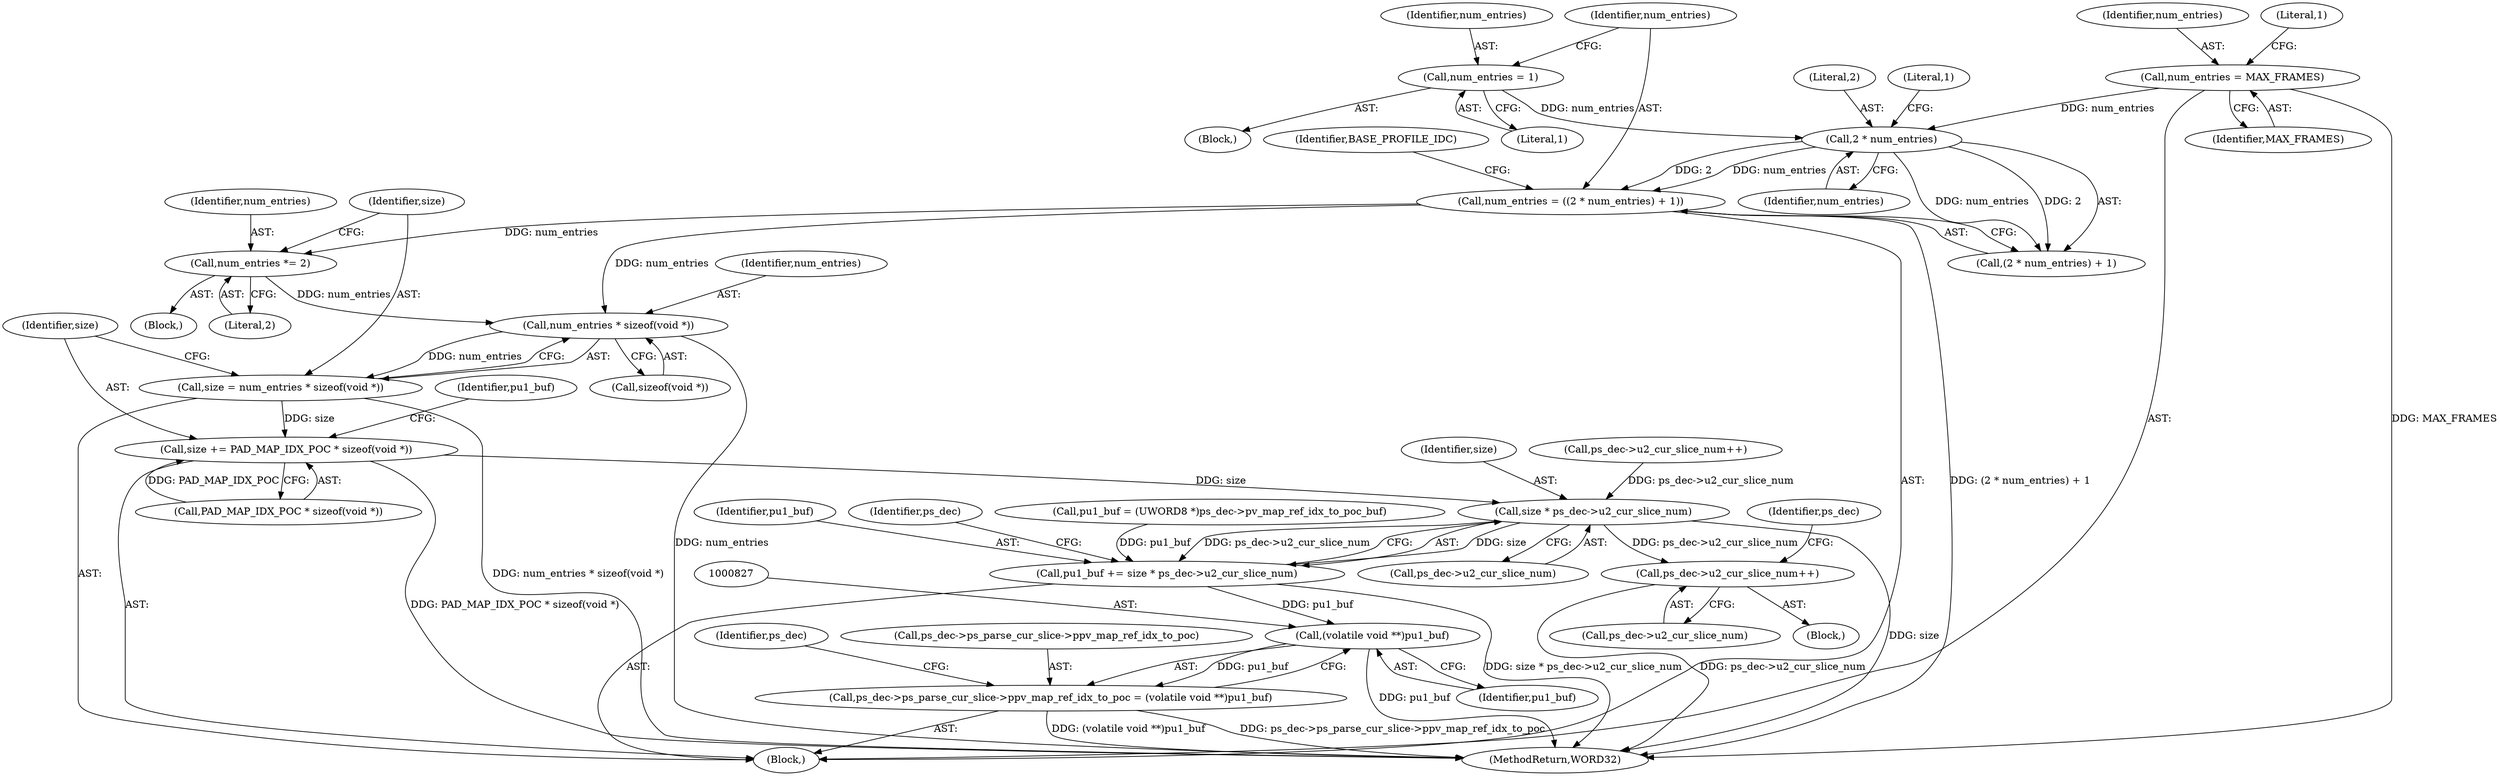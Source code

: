 digraph "0_Android_cc676ebd95247646e67907ccab150fb77a847335_0@API" {
"1000796" [label="(Call,num_entries * sizeof(void *))"];
"1000791" [label="(Call,num_entries *= 2)"];
"1000775" [label="(Call,num_entries = ((2 * num_entries) + 1))"];
"1000778" [label="(Call,2 * num_entries)"];
"1000772" [label="(Call,num_entries = 1)"];
"1000754" [label="(Call,num_entries = MAX_FRAMES)"];
"1000794" [label="(Call,size = num_entries * sizeof(void *))"];
"1000800" [label="(Call,size += PAD_MAP_IDX_POC * sizeof(void *))"];
"1000815" [label="(Call,size * ps_dec->u2_cur_slice_num)"];
"1000813" [label="(Call,pu1_buf += size * ps_dec->u2_cur_slice_num)"];
"1000826" [label="(Call,(volatile void **)pu1_buf)"];
"1000820" [label="(Call,ps_dec->ps_parse_cur_slice->ppv_map_ref_idx_to_poc = (volatile void **)pu1_buf)"];
"1001302" [label="(Call,ps_dec->u2_cur_slice_num++)"];
"1000760" [label="(Literal,1)"];
"1000778" [label="(Call,2 * num_entries)"];
"1000781" [label="(Literal,1)"];
"1000779" [label="(Literal,2)"];
"1000750" [label="(Block,)"];
"1000826" [label="(Call,(volatile void **)pu1_buf)"];
"1000832" [label="(Identifier,ps_dec)"];
"1000777" [label="(Call,(2 * num_entries) + 1)"];
"1000791" [label="(Call,num_entries *= 2)"];
"1001350" [label="(MethodReturn,WORD32)"];
"1000136" [label="(Block,)"];
"1000784" [label="(Identifier,BASE_PROFILE_IDC)"];
"1000820" [label="(Call,ps_dec->ps_parse_cur_slice->ppv_map_ref_idx_to_poc = (volatile void **)pu1_buf)"];
"1000793" [label="(Literal,2)"];
"1000772" [label="(Call,num_entries = 1)"];
"1000817" [label="(Call,ps_dec->u2_cur_slice_num)"];
"1000756" [label="(Identifier,MAX_FRAMES)"];
"1000797" [label="(Identifier,num_entries)"];
"1000800" [label="(Call,size += PAD_MAP_IDX_POC * sizeof(void *))"];
"1000813" [label="(Call,pu1_buf += size * ps_dec->u2_cur_slice_num)"];
"1000754" [label="(Call,num_entries = MAX_FRAMES)"];
"1000807" [label="(Identifier,pu1_buf)"];
"1000801" [label="(Identifier,size)"];
"1000774" [label="(Literal,1)"];
"1000755" [label="(Identifier,num_entries)"];
"1000715" [label="(Call,ps_dec->u2_cur_slice_num++)"];
"1000798" [label="(Call,sizeof(void *))"];
"1000806" [label="(Call,pu1_buf = (UWORD8 *)ps_dec->pv_map_ref_idx_to_poc_buf)"];
"1000794" [label="(Call,size = num_entries * sizeof(void *))"];
"1000780" [label="(Identifier,num_entries)"];
"1000814" [label="(Identifier,pu1_buf)"];
"1001302" [label="(Call,ps_dec->u2_cur_slice_num++)"];
"1001309" [label="(Identifier,ps_dec)"];
"1000823" [label="(Identifier,ps_dec)"];
"1000828" [label="(Identifier,pu1_buf)"];
"1000792" [label="(Identifier,num_entries)"];
"1000790" [label="(Block,)"];
"1000773" [label="(Identifier,num_entries)"];
"1000821" [label="(Call,ps_dec->ps_parse_cur_slice->ppv_map_ref_idx_to_poc)"];
"1001303" [label="(Call,ps_dec->u2_cur_slice_num)"];
"1000802" [label="(Call,PAD_MAP_IDX_POC * sizeof(void *))"];
"1000796" [label="(Call,num_entries * sizeof(void *))"];
"1000771" [label="(Block,)"];
"1000815" [label="(Call,size * ps_dec->u2_cur_slice_num)"];
"1000795" [label="(Identifier,size)"];
"1000816" [label="(Identifier,size)"];
"1000775" [label="(Call,num_entries = ((2 * num_entries) + 1))"];
"1000776" [label="(Identifier,num_entries)"];
"1000796" -> "1000794"  [label="AST: "];
"1000796" -> "1000798"  [label="CFG: "];
"1000797" -> "1000796"  [label="AST: "];
"1000798" -> "1000796"  [label="AST: "];
"1000794" -> "1000796"  [label="CFG: "];
"1000796" -> "1001350"  [label="DDG: num_entries"];
"1000796" -> "1000794"  [label="DDG: num_entries"];
"1000791" -> "1000796"  [label="DDG: num_entries"];
"1000775" -> "1000796"  [label="DDG: num_entries"];
"1000791" -> "1000790"  [label="AST: "];
"1000791" -> "1000793"  [label="CFG: "];
"1000792" -> "1000791"  [label="AST: "];
"1000793" -> "1000791"  [label="AST: "];
"1000795" -> "1000791"  [label="CFG: "];
"1000775" -> "1000791"  [label="DDG: num_entries"];
"1000775" -> "1000750"  [label="AST: "];
"1000775" -> "1000777"  [label="CFG: "];
"1000776" -> "1000775"  [label="AST: "];
"1000777" -> "1000775"  [label="AST: "];
"1000784" -> "1000775"  [label="CFG: "];
"1000775" -> "1001350"  [label="DDG: (2 * num_entries) + 1"];
"1000778" -> "1000775"  [label="DDG: 2"];
"1000778" -> "1000775"  [label="DDG: num_entries"];
"1000778" -> "1000777"  [label="AST: "];
"1000778" -> "1000780"  [label="CFG: "];
"1000779" -> "1000778"  [label="AST: "];
"1000780" -> "1000778"  [label="AST: "];
"1000781" -> "1000778"  [label="CFG: "];
"1000778" -> "1000777"  [label="DDG: 2"];
"1000778" -> "1000777"  [label="DDG: num_entries"];
"1000772" -> "1000778"  [label="DDG: num_entries"];
"1000754" -> "1000778"  [label="DDG: num_entries"];
"1000772" -> "1000771"  [label="AST: "];
"1000772" -> "1000774"  [label="CFG: "];
"1000773" -> "1000772"  [label="AST: "];
"1000774" -> "1000772"  [label="AST: "];
"1000776" -> "1000772"  [label="CFG: "];
"1000754" -> "1000750"  [label="AST: "];
"1000754" -> "1000756"  [label="CFG: "];
"1000755" -> "1000754"  [label="AST: "];
"1000756" -> "1000754"  [label="AST: "];
"1000760" -> "1000754"  [label="CFG: "];
"1000754" -> "1001350"  [label="DDG: MAX_FRAMES"];
"1000794" -> "1000750"  [label="AST: "];
"1000795" -> "1000794"  [label="AST: "];
"1000801" -> "1000794"  [label="CFG: "];
"1000794" -> "1001350"  [label="DDG: num_entries * sizeof(void *)"];
"1000794" -> "1000800"  [label="DDG: size"];
"1000800" -> "1000750"  [label="AST: "];
"1000800" -> "1000802"  [label="CFG: "];
"1000801" -> "1000800"  [label="AST: "];
"1000802" -> "1000800"  [label="AST: "];
"1000807" -> "1000800"  [label="CFG: "];
"1000800" -> "1001350"  [label="DDG: PAD_MAP_IDX_POC * sizeof(void *)"];
"1000802" -> "1000800"  [label="DDG: PAD_MAP_IDX_POC"];
"1000800" -> "1000815"  [label="DDG: size"];
"1000815" -> "1000813"  [label="AST: "];
"1000815" -> "1000817"  [label="CFG: "];
"1000816" -> "1000815"  [label="AST: "];
"1000817" -> "1000815"  [label="AST: "];
"1000813" -> "1000815"  [label="CFG: "];
"1000815" -> "1001350"  [label="DDG: size"];
"1000815" -> "1000813"  [label="DDG: size"];
"1000815" -> "1000813"  [label="DDG: ps_dec->u2_cur_slice_num"];
"1000715" -> "1000815"  [label="DDG: ps_dec->u2_cur_slice_num"];
"1000815" -> "1001302"  [label="DDG: ps_dec->u2_cur_slice_num"];
"1000813" -> "1000750"  [label="AST: "];
"1000814" -> "1000813"  [label="AST: "];
"1000823" -> "1000813"  [label="CFG: "];
"1000813" -> "1001350"  [label="DDG: size * ps_dec->u2_cur_slice_num"];
"1000806" -> "1000813"  [label="DDG: pu1_buf"];
"1000813" -> "1000826"  [label="DDG: pu1_buf"];
"1000826" -> "1000820"  [label="AST: "];
"1000826" -> "1000828"  [label="CFG: "];
"1000827" -> "1000826"  [label="AST: "];
"1000828" -> "1000826"  [label="AST: "];
"1000820" -> "1000826"  [label="CFG: "];
"1000826" -> "1001350"  [label="DDG: pu1_buf"];
"1000826" -> "1000820"  [label="DDG: pu1_buf"];
"1000820" -> "1000750"  [label="AST: "];
"1000821" -> "1000820"  [label="AST: "];
"1000832" -> "1000820"  [label="CFG: "];
"1000820" -> "1001350"  [label="DDG: (volatile void **)pu1_buf"];
"1000820" -> "1001350"  [label="DDG: ps_dec->ps_parse_cur_slice->ppv_map_ref_idx_to_poc"];
"1001302" -> "1000136"  [label="AST: "];
"1001302" -> "1001303"  [label="CFG: "];
"1001303" -> "1001302"  [label="AST: "];
"1001309" -> "1001302"  [label="CFG: "];
"1001302" -> "1001350"  [label="DDG: ps_dec->u2_cur_slice_num"];
}
